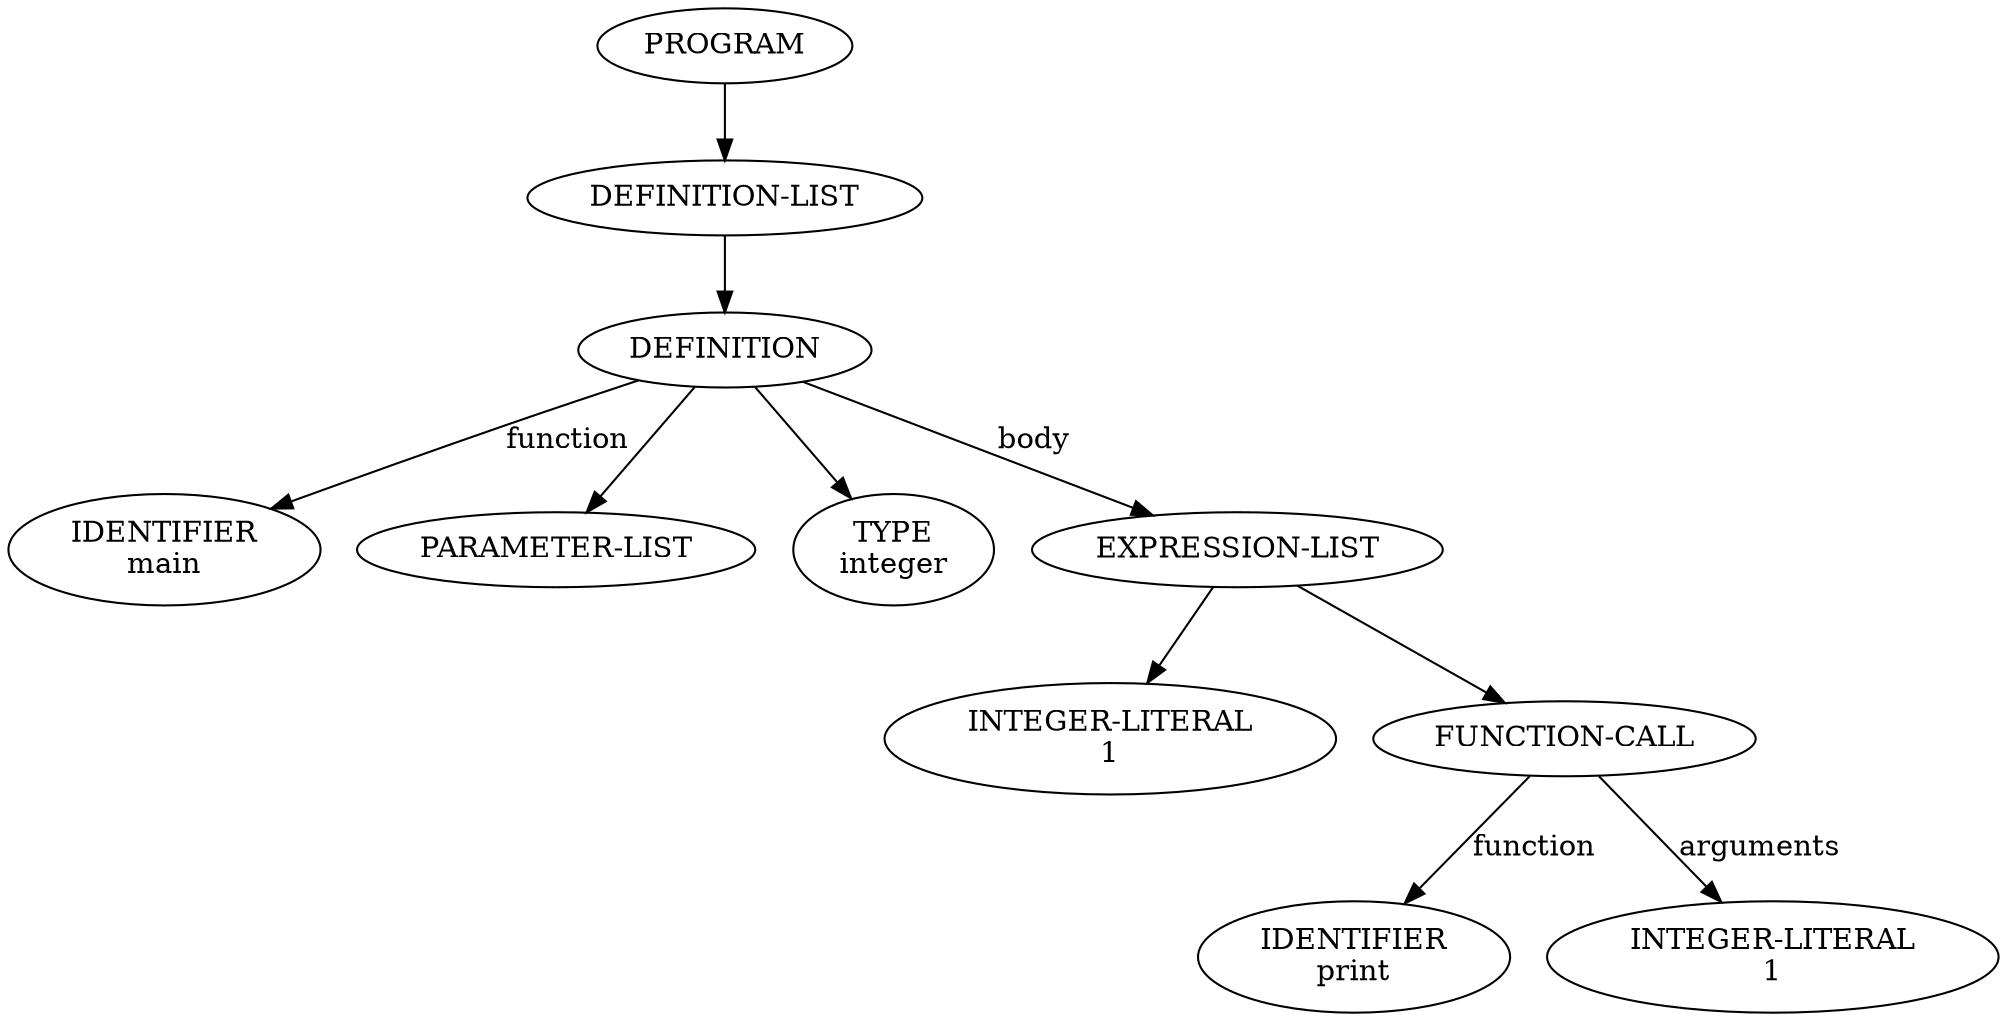 digraph AST {
node0 [label="PROGRAM"]
node1 [label="DEFINITION-LIST"]
node2 [label="DEFINITION"]
node3 [label="IDENTIFIER\nmain"]
node4 [label="PARAMETER-LIST"]
node5 [label="TYPE\ninteger"]
node6 [label="EXPRESSION-LIST"]
node7 [label="INTEGER-LITERAL\n1"]
node8 [label="FUNCTION-CALL"]
node9 [label="IDENTIFIER\nprint"]
node10 [label="INTEGER-LITERAL\n1"]
node2 -> node3 [label="function"]
node2 -> node4
node2 -> node5
node6 -> node7
node8 -> node9 [label="function"]
node8 -> node10 [label="arguments"]
node6 -> node8
node2 -> node6 [label="body"]
node1 -> node2
node0 -> node1
}